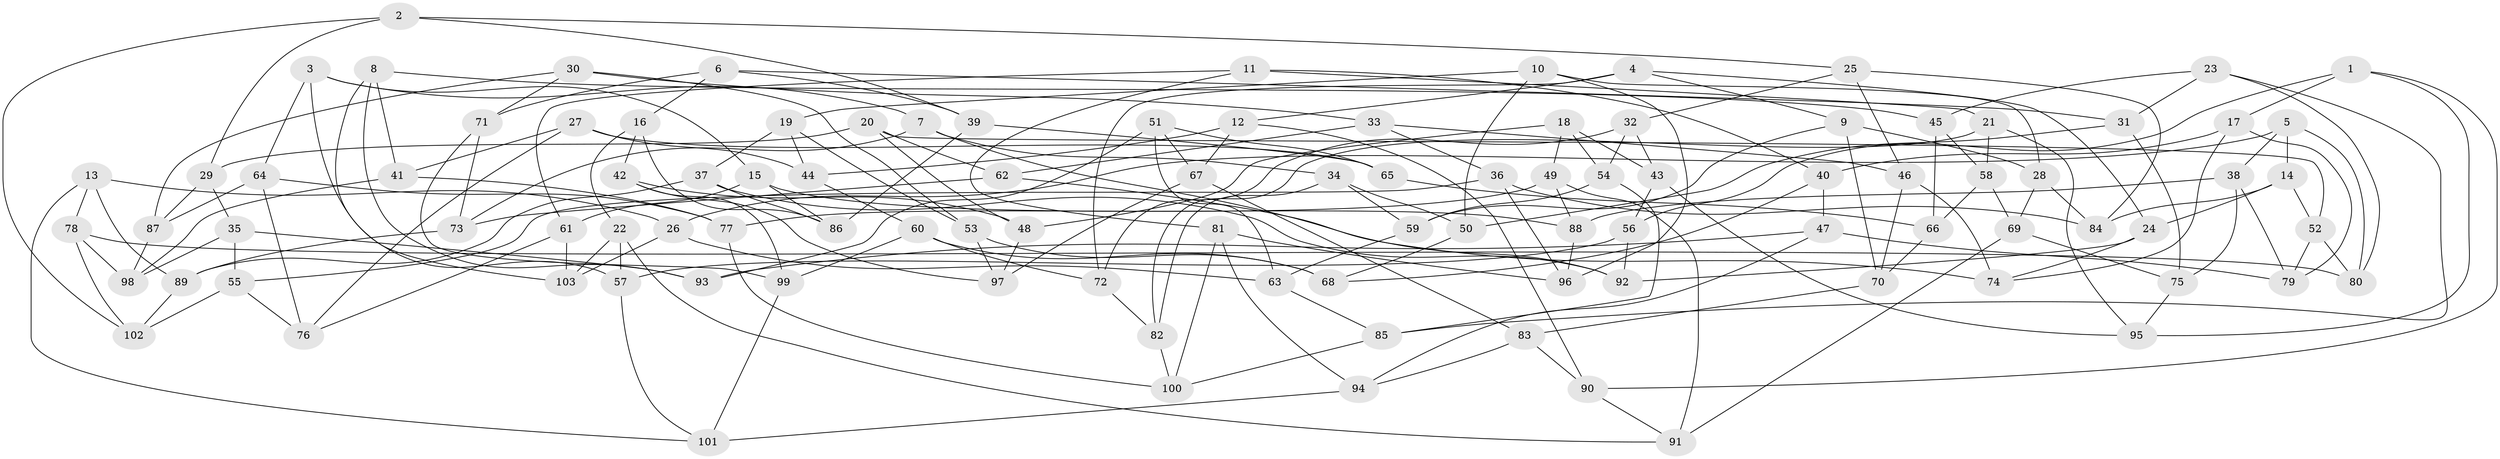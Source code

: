 // Generated by graph-tools (version 1.1) at 2025/58/03/09/25 04:58:21]
// undirected, 103 vertices, 206 edges
graph export_dot {
graph [start="1"]
  node [color=gray90,style=filled];
  1;
  2;
  3;
  4;
  5;
  6;
  7;
  8;
  9;
  10;
  11;
  12;
  13;
  14;
  15;
  16;
  17;
  18;
  19;
  20;
  21;
  22;
  23;
  24;
  25;
  26;
  27;
  28;
  29;
  30;
  31;
  32;
  33;
  34;
  35;
  36;
  37;
  38;
  39;
  40;
  41;
  42;
  43;
  44;
  45;
  46;
  47;
  48;
  49;
  50;
  51;
  52;
  53;
  54;
  55;
  56;
  57;
  58;
  59;
  60;
  61;
  62;
  63;
  64;
  65;
  66;
  67;
  68;
  69;
  70;
  71;
  72;
  73;
  74;
  75;
  76;
  77;
  78;
  79;
  80;
  81;
  82;
  83;
  84;
  85;
  86;
  87;
  88;
  89;
  90;
  91;
  92;
  93;
  94;
  95;
  96;
  97;
  98;
  99;
  100;
  101;
  102;
  103;
  1 -- 56;
  1 -- 17;
  1 -- 95;
  1 -- 90;
  2 -- 25;
  2 -- 39;
  2 -- 102;
  2 -- 29;
  3 -- 7;
  3 -- 64;
  3 -- 57;
  3 -- 15;
  4 -- 72;
  4 -- 12;
  4 -- 9;
  4 -- 24;
  5 -- 38;
  5 -- 14;
  5 -- 80;
  5 -- 26;
  6 -- 39;
  6 -- 31;
  6 -- 71;
  6 -- 16;
  7 -- 34;
  7 -- 92;
  7 -- 73;
  8 -- 93;
  8 -- 45;
  8 -- 103;
  8 -- 41;
  9 -- 59;
  9 -- 28;
  9 -- 70;
  10 -- 28;
  10 -- 19;
  10 -- 50;
  10 -- 96;
  11 -- 61;
  11 -- 81;
  11 -- 21;
  11 -- 40;
  12 -- 90;
  12 -- 44;
  12 -- 67;
  13 -- 101;
  13 -- 78;
  13 -- 89;
  13 -- 26;
  14 -- 24;
  14 -- 52;
  14 -- 84;
  15 -- 86;
  15 -- 88;
  15 -- 61;
  16 -- 42;
  16 -- 22;
  16 -- 86;
  17 -- 40;
  17 -- 79;
  17 -- 74;
  18 -- 54;
  18 -- 49;
  18 -- 48;
  18 -- 43;
  19 -- 44;
  19 -- 37;
  19 -- 53;
  20 -- 52;
  20 -- 62;
  20 -- 48;
  20 -- 29;
  21 -- 58;
  21 -- 82;
  21 -- 95;
  22 -- 103;
  22 -- 91;
  22 -- 57;
  23 -- 85;
  23 -- 45;
  23 -- 80;
  23 -- 31;
  24 -- 74;
  24 -- 92;
  25 -- 84;
  25 -- 46;
  25 -- 32;
  26 -- 103;
  26 -- 63;
  27 -- 76;
  27 -- 41;
  27 -- 65;
  27 -- 44;
  28 -- 69;
  28 -- 84;
  29 -- 87;
  29 -- 35;
  30 -- 33;
  30 -- 71;
  30 -- 53;
  30 -- 87;
  31 -- 50;
  31 -- 75;
  32 -- 72;
  32 -- 43;
  32 -- 54;
  33 -- 36;
  33 -- 46;
  33 -- 62;
  34 -- 50;
  34 -- 59;
  34 -- 82;
  35 -- 55;
  35 -- 93;
  35 -- 98;
  36 -- 84;
  36 -- 55;
  36 -- 96;
  37 -- 89;
  37 -- 92;
  37 -- 86;
  38 -- 88;
  38 -- 75;
  38 -- 79;
  39 -- 65;
  39 -- 86;
  40 -- 68;
  40 -- 47;
  41 -- 77;
  41 -- 98;
  42 -- 99;
  42 -- 48;
  42 -- 97;
  43 -- 56;
  43 -- 95;
  44 -- 60;
  45 -- 66;
  45 -- 58;
  46 -- 70;
  46 -- 74;
  47 -- 79;
  47 -- 94;
  47 -- 93;
  48 -- 97;
  49 -- 91;
  49 -- 77;
  49 -- 88;
  50 -- 68;
  51 -- 63;
  51 -- 93;
  51 -- 67;
  51 -- 65;
  52 -- 79;
  52 -- 80;
  53 -- 97;
  53 -- 68;
  54 -- 59;
  54 -- 85;
  55 -- 76;
  55 -- 102;
  56 -- 57;
  56 -- 92;
  57 -- 101;
  58 -- 69;
  58 -- 66;
  59 -- 63;
  60 -- 72;
  60 -- 68;
  60 -- 99;
  61 -- 103;
  61 -- 76;
  62 -- 74;
  62 -- 73;
  63 -- 85;
  64 -- 77;
  64 -- 76;
  64 -- 87;
  65 -- 66;
  66 -- 70;
  67 -- 83;
  67 -- 97;
  69 -- 75;
  69 -- 91;
  70 -- 83;
  71 -- 73;
  71 -- 99;
  72 -- 82;
  73 -- 89;
  75 -- 95;
  77 -- 100;
  78 -- 80;
  78 -- 102;
  78 -- 98;
  81 -- 94;
  81 -- 100;
  81 -- 96;
  82 -- 100;
  83 -- 94;
  83 -- 90;
  85 -- 100;
  87 -- 98;
  88 -- 96;
  89 -- 102;
  90 -- 91;
  94 -- 101;
  99 -- 101;
}
